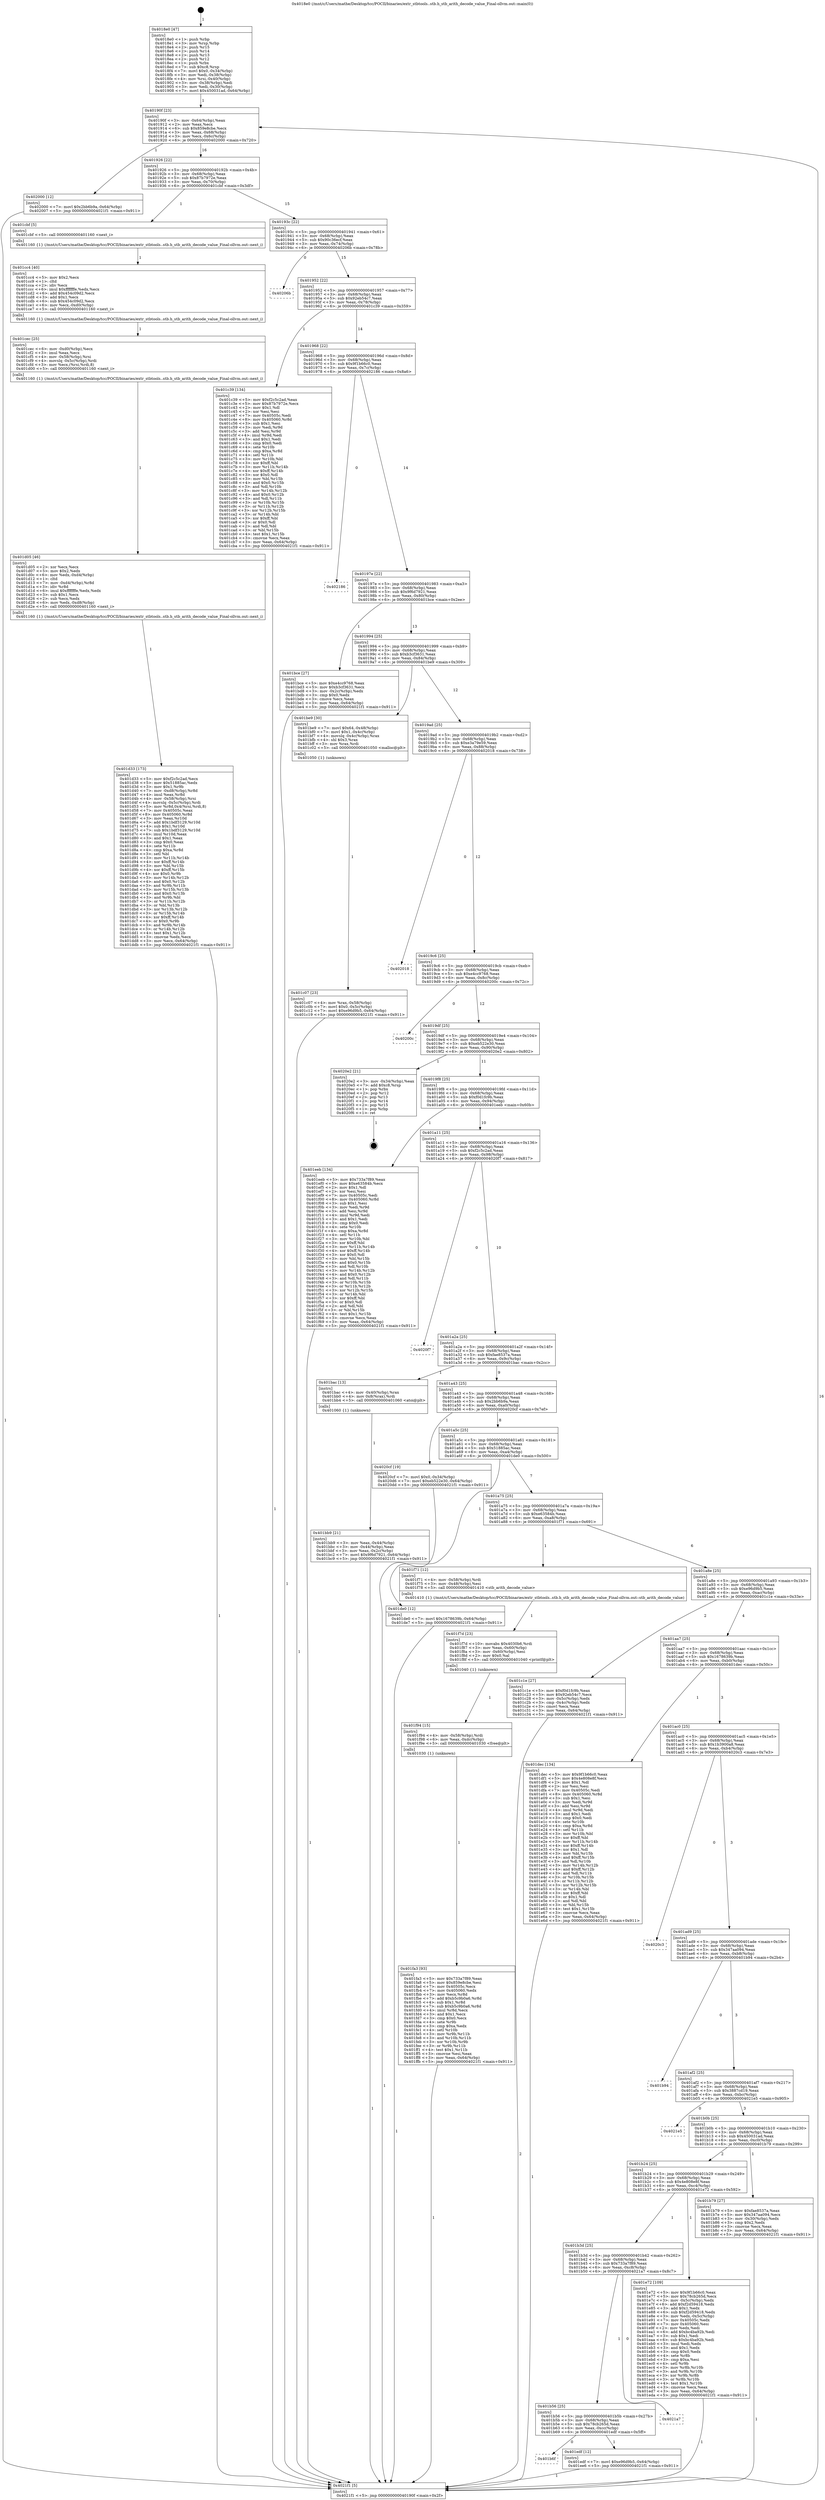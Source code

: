 digraph "0x4018e0" {
  label = "0x4018e0 (/mnt/c/Users/mathe/Desktop/tcc/POCII/binaries/extr_stbtools..stb.h_stb_arith_decode_value_Final-ollvm.out::main(0))"
  labelloc = "t"
  node[shape=record]

  Entry [label="",width=0.3,height=0.3,shape=circle,fillcolor=black,style=filled]
  "0x40190f" [label="{
     0x40190f [23]\l
     | [instrs]\l
     &nbsp;&nbsp;0x40190f \<+3\>: mov -0x64(%rbp),%eax\l
     &nbsp;&nbsp;0x401912 \<+2\>: mov %eax,%ecx\l
     &nbsp;&nbsp;0x401914 \<+6\>: sub $0x859e8cbe,%ecx\l
     &nbsp;&nbsp;0x40191a \<+3\>: mov %eax,-0x68(%rbp)\l
     &nbsp;&nbsp;0x40191d \<+3\>: mov %ecx,-0x6c(%rbp)\l
     &nbsp;&nbsp;0x401920 \<+6\>: je 0000000000402000 \<main+0x720\>\l
  }"]
  "0x402000" [label="{
     0x402000 [12]\l
     | [instrs]\l
     &nbsp;&nbsp;0x402000 \<+7\>: movl $0x2bb6b9a,-0x64(%rbp)\l
     &nbsp;&nbsp;0x402007 \<+5\>: jmp 00000000004021f1 \<main+0x911\>\l
  }"]
  "0x401926" [label="{
     0x401926 [22]\l
     | [instrs]\l
     &nbsp;&nbsp;0x401926 \<+5\>: jmp 000000000040192b \<main+0x4b\>\l
     &nbsp;&nbsp;0x40192b \<+3\>: mov -0x68(%rbp),%eax\l
     &nbsp;&nbsp;0x40192e \<+5\>: sub $0x87b7972e,%eax\l
     &nbsp;&nbsp;0x401933 \<+3\>: mov %eax,-0x70(%rbp)\l
     &nbsp;&nbsp;0x401936 \<+6\>: je 0000000000401cbf \<main+0x3df\>\l
  }"]
  Exit [label="",width=0.3,height=0.3,shape=circle,fillcolor=black,style=filled,peripheries=2]
  "0x401cbf" [label="{
     0x401cbf [5]\l
     | [instrs]\l
     &nbsp;&nbsp;0x401cbf \<+5\>: call 0000000000401160 \<next_i\>\l
     | [calls]\l
     &nbsp;&nbsp;0x401160 \{1\} (/mnt/c/Users/mathe/Desktop/tcc/POCII/binaries/extr_stbtools..stb.h_stb_arith_decode_value_Final-ollvm.out::next_i)\l
  }"]
  "0x40193c" [label="{
     0x40193c [22]\l
     | [instrs]\l
     &nbsp;&nbsp;0x40193c \<+5\>: jmp 0000000000401941 \<main+0x61\>\l
     &nbsp;&nbsp;0x401941 \<+3\>: mov -0x68(%rbp),%eax\l
     &nbsp;&nbsp;0x401944 \<+5\>: sub $0x90c36ecf,%eax\l
     &nbsp;&nbsp;0x401949 \<+3\>: mov %eax,-0x74(%rbp)\l
     &nbsp;&nbsp;0x40194c \<+6\>: je 000000000040206b \<main+0x78b\>\l
  }"]
  "0x401fa3" [label="{
     0x401fa3 [93]\l
     | [instrs]\l
     &nbsp;&nbsp;0x401fa3 \<+5\>: mov $0x733a7f89,%eax\l
     &nbsp;&nbsp;0x401fa8 \<+5\>: mov $0x859e8cbe,%esi\l
     &nbsp;&nbsp;0x401fad \<+7\>: mov 0x40505c,%ecx\l
     &nbsp;&nbsp;0x401fb4 \<+7\>: mov 0x405060,%edx\l
     &nbsp;&nbsp;0x401fbb \<+3\>: mov %ecx,%r8d\l
     &nbsp;&nbsp;0x401fbe \<+7\>: add $0xb5c9b0a6,%r8d\l
     &nbsp;&nbsp;0x401fc5 \<+4\>: sub $0x1,%r8d\l
     &nbsp;&nbsp;0x401fc9 \<+7\>: sub $0xb5c9b0a6,%r8d\l
     &nbsp;&nbsp;0x401fd0 \<+4\>: imul %r8d,%ecx\l
     &nbsp;&nbsp;0x401fd4 \<+3\>: and $0x1,%ecx\l
     &nbsp;&nbsp;0x401fd7 \<+3\>: cmp $0x0,%ecx\l
     &nbsp;&nbsp;0x401fda \<+4\>: sete %r9b\l
     &nbsp;&nbsp;0x401fde \<+3\>: cmp $0xa,%edx\l
     &nbsp;&nbsp;0x401fe1 \<+4\>: setl %r10b\l
     &nbsp;&nbsp;0x401fe5 \<+3\>: mov %r9b,%r11b\l
     &nbsp;&nbsp;0x401fe8 \<+3\>: and %r10b,%r11b\l
     &nbsp;&nbsp;0x401feb \<+3\>: xor %r10b,%r9b\l
     &nbsp;&nbsp;0x401fee \<+3\>: or %r9b,%r11b\l
     &nbsp;&nbsp;0x401ff1 \<+4\>: test $0x1,%r11b\l
     &nbsp;&nbsp;0x401ff5 \<+3\>: cmovne %esi,%eax\l
     &nbsp;&nbsp;0x401ff8 \<+3\>: mov %eax,-0x64(%rbp)\l
     &nbsp;&nbsp;0x401ffb \<+5\>: jmp 00000000004021f1 \<main+0x911\>\l
  }"]
  "0x40206b" [label="{
     0x40206b\l
  }", style=dashed]
  "0x401952" [label="{
     0x401952 [22]\l
     | [instrs]\l
     &nbsp;&nbsp;0x401952 \<+5\>: jmp 0000000000401957 \<main+0x77\>\l
     &nbsp;&nbsp;0x401957 \<+3\>: mov -0x68(%rbp),%eax\l
     &nbsp;&nbsp;0x40195a \<+5\>: sub $0x92eb54c7,%eax\l
     &nbsp;&nbsp;0x40195f \<+3\>: mov %eax,-0x78(%rbp)\l
     &nbsp;&nbsp;0x401962 \<+6\>: je 0000000000401c39 \<main+0x359\>\l
  }"]
  "0x401f94" [label="{
     0x401f94 [15]\l
     | [instrs]\l
     &nbsp;&nbsp;0x401f94 \<+4\>: mov -0x58(%rbp),%rdi\l
     &nbsp;&nbsp;0x401f98 \<+6\>: mov %eax,-0xdc(%rbp)\l
     &nbsp;&nbsp;0x401f9e \<+5\>: call 0000000000401030 \<free@plt\>\l
     | [calls]\l
     &nbsp;&nbsp;0x401030 \{1\} (unknown)\l
  }"]
  "0x401c39" [label="{
     0x401c39 [134]\l
     | [instrs]\l
     &nbsp;&nbsp;0x401c39 \<+5\>: mov $0xf2c5c2ad,%eax\l
     &nbsp;&nbsp;0x401c3e \<+5\>: mov $0x87b7972e,%ecx\l
     &nbsp;&nbsp;0x401c43 \<+2\>: mov $0x1,%dl\l
     &nbsp;&nbsp;0x401c45 \<+2\>: xor %esi,%esi\l
     &nbsp;&nbsp;0x401c47 \<+7\>: mov 0x40505c,%edi\l
     &nbsp;&nbsp;0x401c4e \<+8\>: mov 0x405060,%r8d\l
     &nbsp;&nbsp;0x401c56 \<+3\>: sub $0x1,%esi\l
     &nbsp;&nbsp;0x401c59 \<+3\>: mov %edi,%r9d\l
     &nbsp;&nbsp;0x401c5c \<+3\>: add %esi,%r9d\l
     &nbsp;&nbsp;0x401c5f \<+4\>: imul %r9d,%edi\l
     &nbsp;&nbsp;0x401c63 \<+3\>: and $0x1,%edi\l
     &nbsp;&nbsp;0x401c66 \<+3\>: cmp $0x0,%edi\l
     &nbsp;&nbsp;0x401c69 \<+4\>: sete %r10b\l
     &nbsp;&nbsp;0x401c6d \<+4\>: cmp $0xa,%r8d\l
     &nbsp;&nbsp;0x401c71 \<+4\>: setl %r11b\l
     &nbsp;&nbsp;0x401c75 \<+3\>: mov %r10b,%bl\l
     &nbsp;&nbsp;0x401c78 \<+3\>: xor $0xff,%bl\l
     &nbsp;&nbsp;0x401c7b \<+3\>: mov %r11b,%r14b\l
     &nbsp;&nbsp;0x401c7e \<+4\>: xor $0xff,%r14b\l
     &nbsp;&nbsp;0x401c82 \<+3\>: xor $0x0,%dl\l
     &nbsp;&nbsp;0x401c85 \<+3\>: mov %bl,%r15b\l
     &nbsp;&nbsp;0x401c88 \<+4\>: and $0x0,%r15b\l
     &nbsp;&nbsp;0x401c8c \<+3\>: and %dl,%r10b\l
     &nbsp;&nbsp;0x401c8f \<+3\>: mov %r14b,%r12b\l
     &nbsp;&nbsp;0x401c92 \<+4\>: and $0x0,%r12b\l
     &nbsp;&nbsp;0x401c96 \<+3\>: and %dl,%r11b\l
     &nbsp;&nbsp;0x401c99 \<+3\>: or %r10b,%r15b\l
     &nbsp;&nbsp;0x401c9c \<+3\>: or %r11b,%r12b\l
     &nbsp;&nbsp;0x401c9f \<+3\>: xor %r12b,%r15b\l
     &nbsp;&nbsp;0x401ca2 \<+3\>: or %r14b,%bl\l
     &nbsp;&nbsp;0x401ca5 \<+3\>: xor $0xff,%bl\l
     &nbsp;&nbsp;0x401ca8 \<+3\>: or $0x0,%dl\l
     &nbsp;&nbsp;0x401cab \<+2\>: and %dl,%bl\l
     &nbsp;&nbsp;0x401cad \<+3\>: or %bl,%r15b\l
     &nbsp;&nbsp;0x401cb0 \<+4\>: test $0x1,%r15b\l
     &nbsp;&nbsp;0x401cb4 \<+3\>: cmovne %ecx,%eax\l
     &nbsp;&nbsp;0x401cb7 \<+3\>: mov %eax,-0x64(%rbp)\l
     &nbsp;&nbsp;0x401cba \<+5\>: jmp 00000000004021f1 \<main+0x911\>\l
  }"]
  "0x401968" [label="{
     0x401968 [22]\l
     | [instrs]\l
     &nbsp;&nbsp;0x401968 \<+5\>: jmp 000000000040196d \<main+0x8d\>\l
     &nbsp;&nbsp;0x40196d \<+3\>: mov -0x68(%rbp),%eax\l
     &nbsp;&nbsp;0x401970 \<+5\>: sub $0x9f1b66c0,%eax\l
     &nbsp;&nbsp;0x401975 \<+3\>: mov %eax,-0x7c(%rbp)\l
     &nbsp;&nbsp;0x401978 \<+6\>: je 0000000000402186 \<main+0x8a6\>\l
  }"]
  "0x401f7d" [label="{
     0x401f7d [23]\l
     | [instrs]\l
     &nbsp;&nbsp;0x401f7d \<+10\>: movabs $0x4030b6,%rdi\l
     &nbsp;&nbsp;0x401f87 \<+3\>: mov %eax,-0x60(%rbp)\l
     &nbsp;&nbsp;0x401f8a \<+3\>: mov -0x60(%rbp),%esi\l
     &nbsp;&nbsp;0x401f8d \<+2\>: mov $0x0,%al\l
     &nbsp;&nbsp;0x401f8f \<+5\>: call 0000000000401040 \<printf@plt\>\l
     | [calls]\l
     &nbsp;&nbsp;0x401040 \{1\} (unknown)\l
  }"]
  "0x402186" [label="{
     0x402186\l
  }", style=dashed]
  "0x40197e" [label="{
     0x40197e [22]\l
     | [instrs]\l
     &nbsp;&nbsp;0x40197e \<+5\>: jmp 0000000000401983 \<main+0xa3\>\l
     &nbsp;&nbsp;0x401983 \<+3\>: mov -0x68(%rbp),%eax\l
     &nbsp;&nbsp;0x401986 \<+5\>: sub $0x9f6d7921,%eax\l
     &nbsp;&nbsp;0x40198b \<+3\>: mov %eax,-0x80(%rbp)\l
     &nbsp;&nbsp;0x40198e \<+6\>: je 0000000000401bce \<main+0x2ee\>\l
  }"]
  "0x401b6f" [label="{
     0x401b6f\l
  }", style=dashed]
  "0x401bce" [label="{
     0x401bce [27]\l
     | [instrs]\l
     &nbsp;&nbsp;0x401bce \<+5\>: mov $0xe4cc9768,%eax\l
     &nbsp;&nbsp;0x401bd3 \<+5\>: mov $0xb3cf3631,%ecx\l
     &nbsp;&nbsp;0x401bd8 \<+3\>: mov -0x2c(%rbp),%edx\l
     &nbsp;&nbsp;0x401bdb \<+3\>: cmp $0x0,%edx\l
     &nbsp;&nbsp;0x401bde \<+3\>: cmove %ecx,%eax\l
     &nbsp;&nbsp;0x401be1 \<+3\>: mov %eax,-0x64(%rbp)\l
     &nbsp;&nbsp;0x401be4 \<+5\>: jmp 00000000004021f1 \<main+0x911\>\l
  }"]
  "0x401994" [label="{
     0x401994 [25]\l
     | [instrs]\l
     &nbsp;&nbsp;0x401994 \<+5\>: jmp 0000000000401999 \<main+0xb9\>\l
     &nbsp;&nbsp;0x401999 \<+3\>: mov -0x68(%rbp),%eax\l
     &nbsp;&nbsp;0x40199c \<+5\>: sub $0xb3cf3631,%eax\l
     &nbsp;&nbsp;0x4019a1 \<+6\>: mov %eax,-0x84(%rbp)\l
     &nbsp;&nbsp;0x4019a7 \<+6\>: je 0000000000401be9 \<main+0x309\>\l
  }"]
  "0x401edf" [label="{
     0x401edf [12]\l
     | [instrs]\l
     &nbsp;&nbsp;0x401edf \<+7\>: movl $0xe96d9b5,-0x64(%rbp)\l
     &nbsp;&nbsp;0x401ee6 \<+5\>: jmp 00000000004021f1 \<main+0x911\>\l
  }"]
  "0x401be9" [label="{
     0x401be9 [30]\l
     | [instrs]\l
     &nbsp;&nbsp;0x401be9 \<+7\>: movl $0x64,-0x48(%rbp)\l
     &nbsp;&nbsp;0x401bf0 \<+7\>: movl $0x1,-0x4c(%rbp)\l
     &nbsp;&nbsp;0x401bf7 \<+4\>: movslq -0x4c(%rbp),%rax\l
     &nbsp;&nbsp;0x401bfb \<+4\>: shl $0x3,%rax\l
     &nbsp;&nbsp;0x401bff \<+3\>: mov %rax,%rdi\l
     &nbsp;&nbsp;0x401c02 \<+5\>: call 0000000000401050 \<malloc@plt\>\l
     | [calls]\l
     &nbsp;&nbsp;0x401050 \{1\} (unknown)\l
  }"]
  "0x4019ad" [label="{
     0x4019ad [25]\l
     | [instrs]\l
     &nbsp;&nbsp;0x4019ad \<+5\>: jmp 00000000004019b2 \<main+0xd2\>\l
     &nbsp;&nbsp;0x4019b2 \<+3\>: mov -0x68(%rbp),%eax\l
     &nbsp;&nbsp;0x4019b5 \<+5\>: sub $0xe3a79e59,%eax\l
     &nbsp;&nbsp;0x4019ba \<+6\>: mov %eax,-0x88(%rbp)\l
     &nbsp;&nbsp;0x4019c0 \<+6\>: je 0000000000402018 \<main+0x738\>\l
  }"]
  "0x401b56" [label="{
     0x401b56 [25]\l
     | [instrs]\l
     &nbsp;&nbsp;0x401b56 \<+5\>: jmp 0000000000401b5b \<main+0x27b\>\l
     &nbsp;&nbsp;0x401b5b \<+3\>: mov -0x68(%rbp),%eax\l
     &nbsp;&nbsp;0x401b5e \<+5\>: sub $0x78cb265d,%eax\l
     &nbsp;&nbsp;0x401b63 \<+6\>: mov %eax,-0xcc(%rbp)\l
     &nbsp;&nbsp;0x401b69 \<+6\>: je 0000000000401edf \<main+0x5ff\>\l
  }"]
  "0x402018" [label="{
     0x402018\l
  }", style=dashed]
  "0x4019c6" [label="{
     0x4019c6 [25]\l
     | [instrs]\l
     &nbsp;&nbsp;0x4019c6 \<+5\>: jmp 00000000004019cb \<main+0xeb\>\l
     &nbsp;&nbsp;0x4019cb \<+3\>: mov -0x68(%rbp),%eax\l
     &nbsp;&nbsp;0x4019ce \<+5\>: sub $0xe4cc9768,%eax\l
     &nbsp;&nbsp;0x4019d3 \<+6\>: mov %eax,-0x8c(%rbp)\l
     &nbsp;&nbsp;0x4019d9 \<+6\>: je 000000000040200c \<main+0x72c\>\l
  }"]
  "0x4021a7" [label="{
     0x4021a7\l
  }", style=dashed]
  "0x40200c" [label="{
     0x40200c\l
  }", style=dashed]
  "0x4019df" [label="{
     0x4019df [25]\l
     | [instrs]\l
     &nbsp;&nbsp;0x4019df \<+5\>: jmp 00000000004019e4 \<main+0x104\>\l
     &nbsp;&nbsp;0x4019e4 \<+3\>: mov -0x68(%rbp),%eax\l
     &nbsp;&nbsp;0x4019e7 \<+5\>: sub $0xeb522e30,%eax\l
     &nbsp;&nbsp;0x4019ec \<+6\>: mov %eax,-0x90(%rbp)\l
     &nbsp;&nbsp;0x4019f2 \<+6\>: je 00000000004020e2 \<main+0x802\>\l
  }"]
  "0x401b3d" [label="{
     0x401b3d [25]\l
     | [instrs]\l
     &nbsp;&nbsp;0x401b3d \<+5\>: jmp 0000000000401b42 \<main+0x262\>\l
     &nbsp;&nbsp;0x401b42 \<+3\>: mov -0x68(%rbp),%eax\l
     &nbsp;&nbsp;0x401b45 \<+5\>: sub $0x733a7f89,%eax\l
     &nbsp;&nbsp;0x401b4a \<+6\>: mov %eax,-0xc8(%rbp)\l
     &nbsp;&nbsp;0x401b50 \<+6\>: je 00000000004021a7 \<main+0x8c7\>\l
  }"]
  "0x4020e2" [label="{
     0x4020e2 [21]\l
     | [instrs]\l
     &nbsp;&nbsp;0x4020e2 \<+3\>: mov -0x34(%rbp),%eax\l
     &nbsp;&nbsp;0x4020e5 \<+7\>: add $0xc8,%rsp\l
     &nbsp;&nbsp;0x4020ec \<+1\>: pop %rbx\l
     &nbsp;&nbsp;0x4020ed \<+2\>: pop %r12\l
     &nbsp;&nbsp;0x4020ef \<+2\>: pop %r13\l
     &nbsp;&nbsp;0x4020f1 \<+2\>: pop %r14\l
     &nbsp;&nbsp;0x4020f3 \<+2\>: pop %r15\l
     &nbsp;&nbsp;0x4020f5 \<+1\>: pop %rbp\l
     &nbsp;&nbsp;0x4020f6 \<+1\>: ret\l
  }"]
  "0x4019f8" [label="{
     0x4019f8 [25]\l
     | [instrs]\l
     &nbsp;&nbsp;0x4019f8 \<+5\>: jmp 00000000004019fd \<main+0x11d\>\l
     &nbsp;&nbsp;0x4019fd \<+3\>: mov -0x68(%rbp),%eax\l
     &nbsp;&nbsp;0x401a00 \<+5\>: sub $0xf0d1fc9b,%eax\l
     &nbsp;&nbsp;0x401a05 \<+6\>: mov %eax,-0x94(%rbp)\l
     &nbsp;&nbsp;0x401a0b \<+6\>: je 0000000000401eeb \<main+0x60b\>\l
  }"]
  "0x401e72" [label="{
     0x401e72 [109]\l
     | [instrs]\l
     &nbsp;&nbsp;0x401e72 \<+5\>: mov $0x9f1b66c0,%eax\l
     &nbsp;&nbsp;0x401e77 \<+5\>: mov $0x78cb265d,%ecx\l
     &nbsp;&nbsp;0x401e7c \<+3\>: mov -0x5c(%rbp),%edx\l
     &nbsp;&nbsp;0x401e7f \<+6\>: add $0xf2d59418,%edx\l
     &nbsp;&nbsp;0x401e85 \<+3\>: add $0x1,%edx\l
     &nbsp;&nbsp;0x401e88 \<+6\>: sub $0xf2d59418,%edx\l
     &nbsp;&nbsp;0x401e8e \<+3\>: mov %edx,-0x5c(%rbp)\l
     &nbsp;&nbsp;0x401e91 \<+7\>: mov 0x40505c,%edx\l
     &nbsp;&nbsp;0x401e98 \<+7\>: mov 0x405060,%esi\l
     &nbsp;&nbsp;0x401e9f \<+2\>: mov %edx,%edi\l
     &nbsp;&nbsp;0x401ea1 \<+6\>: add $0xbc4ba92b,%edi\l
     &nbsp;&nbsp;0x401ea7 \<+3\>: sub $0x1,%edi\l
     &nbsp;&nbsp;0x401eaa \<+6\>: sub $0xbc4ba92b,%edi\l
     &nbsp;&nbsp;0x401eb0 \<+3\>: imul %edi,%edx\l
     &nbsp;&nbsp;0x401eb3 \<+3\>: and $0x1,%edx\l
     &nbsp;&nbsp;0x401eb6 \<+3\>: cmp $0x0,%edx\l
     &nbsp;&nbsp;0x401eb9 \<+4\>: sete %r8b\l
     &nbsp;&nbsp;0x401ebd \<+3\>: cmp $0xa,%esi\l
     &nbsp;&nbsp;0x401ec0 \<+4\>: setl %r9b\l
     &nbsp;&nbsp;0x401ec4 \<+3\>: mov %r8b,%r10b\l
     &nbsp;&nbsp;0x401ec7 \<+3\>: and %r9b,%r10b\l
     &nbsp;&nbsp;0x401eca \<+3\>: xor %r9b,%r8b\l
     &nbsp;&nbsp;0x401ecd \<+3\>: or %r8b,%r10b\l
     &nbsp;&nbsp;0x401ed0 \<+4\>: test $0x1,%r10b\l
     &nbsp;&nbsp;0x401ed4 \<+3\>: cmovne %ecx,%eax\l
     &nbsp;&nbsp;0x401ed7 \<+3\>: mov %eax,-0x64(%rbp)\l
     &nbsp;&nbsp;0x401eda \<+5\>: jmp 00000000004021f1 \<main+0x911\>\l
  }"]
  "0x401eeb" [label="{
     0x401eeb [134]\l
     | [instrs]\l
     &nbsp;&nbsp;0x401eeb \<+5\>: mov $0x733a7f89,%eax\l
     &nbsp;&nbsp;0x401ef0 \<+5\>: mov $0xe63584b,%ecx\l
     &nbsp;&nbsp;0x401ef5 \<+2\>: mov $0x1,%dl\l
     &nbsp;&nbsp;0x401ef7 \<+2\>: xor %esi,%esi\l
     &nbsp;&nbsp;0x401ef9 \<+7\>: mov 0x40505c,%edi\l
     &nbsp;&nbsp;0x401f00 \<+8\>: mov 0x405060,%r8d\l
     &nbsp;&nbsp;0x401f08 \<+3\>: sub $0x1,%esi\l
     &nbsp;&nbsp;0x401f0b \<+3\>: mov %edi,%r9d\l
     &nbsp;&nbsp;0x401f0e \<+3\>: add %esi,%r9d\l
     &nbsp;&nbsp;0x401f11 \<+4\>: imul %r9d,%edi\l
     &nbsp;&nbsp;0x401f15 \<+3\>: and $0x1,%edi\l
     &nbsp;&nbsp;0x401f18 \<+3\>: cmp $0x0,%edi\l
     &nbsp;&nbsp;0x401f1b \<+4\>: sete %r10b\l
     &nbsp;&nbsp;0x401f1f \<+4\>: cmp $0xa,%r8d\l
     &nbsp;&nbsp;0x401f23 \<+4\>: setl %r11b\l
     &nbsp;&nbsp;0x401f27 \<+3\>: mov %r10b,%bl\l
     &nbsp;&nbsp;0x401f2a \<+3\>: xor $0xff,%bl\l
     &nbsp;&nbsp;0x401f2d \<+3\>: mov %r11b,%r14b\l
     &nbsp;&nbsp;0x401f30 \<+4\>: xor $0xff,%r14b\l
     &nbsp;&nbsp;0x401f34 \<+3\>: xor $0x0,%dl\l
     &nbsp;&nbsp;0x401f37 \<+3\>: mov %bl,%r15b\l
     &nbsp;&nbsp;0x401f3a \<+4\>: and $0x0,%r15b\l
     &nbsp;&nbsp;0x401f3e \<+3\>: and %dl,%r10b\l
     &nbsp;&nbsp;0x401f41 \<+3\>: mov %r14b,%r12b\l
     &nbsp;&nbsp;0x401f44 \<+4\>: and $0x0,%r12b\l
     &nbsp;&nbsp;0x401f48 \<+3\>: and %dl,%r11b\l
     &nbsp;&nbsp;0x401f4b \<+3\>: or %r10b,%r15b\l
     &nbsp;&nbsp;0x401f4e \<+3\>: or %r11b,%r12b\l
     &nbsp;&nbsp;0x401f51 \<+3\>: xor %r12b,%r15b\l
     &nbsp;&nbsp;0x401f54 \<+3\>: or %r14b,%bl\l
     &nbsp;&nbsp;0x401f57 \<+3\>: xor $0xff,%bl\l
     &nbsp;&nbsp;0x401f5a \<+3\>: or $0x0,%dl\l
     &nbsp;&nbsp;0x401f5d \<+2\>: and %dl,%bl\l
     &nbsp;&nbsp;0x401f5f \<+3\>: or %bl,%r15b\l
     &nbsp;&nbsp;0x401f62 \<+4\>: test $0x1,%r15b\l
     &nbsp;&nbsp;0x401f66 \<+3\>: cmovne %ecx,%eax\l
     &nbsp;&nbsp;0x401f69 \<+3\>: mov %eax,-0x64(%rbp)\l
     &nbsp;&nbsp;0x401f6c \<+5\>: jmp 00000000004021f1 \<main+0x911\>\l
  }"]
  "0x401a11" [label="{
     0x401a11 [25]\l
     | [instrs]\l
     &nbsp;&nbsp;0x401a11 \<+5\>: jmp 0000000000401a16 \<main+0x136\>\l
     &nbsp;&nbsp;0x401a16 \<+3\>: mov -0x68(%rbp),%eax\l
     &nbsp;&nbsp;0x401a19 \<+5\>: sub $0xf2c5c2ad,%eax\l
     &nbsp;&nbsp;0x401a1e \<+6\>: mov %eax,-0x98(%rbp)\l
     &nbsp;&nbsp;0x401a24 \<+6\>: je 00000000004020f7 \<main+0x817\>\l
  }"]
  "0x401d33" [label="{
     0x401d33 [173]\l
     | [instrs]\l
     &nbsp;&nbsp;0x401d33 \<+5\>: mov $0xf2c5c2ad,%ecx\l
     &nbsp;&nbsp;0x401d38 \<+5\>: mov $0x51885ac,%edx\l
     &nbsp;&nbsp;0x401d3d \<+3\>: mov $0x1,%r9b\l
     &nbsp;&nbsp;0x401d40 \<+7\>: mov -0xd8(%rbp),%r8d\l
     &nbsp;&nbsp;0x401d47 \<+4\>: imul %eax,%r8d\l
     &nbsp;&nbsp;0x401d4b \<+4\>: mov -0x58(%rbp),%rsi\l
     &nbsp;&nbsp;0x401d4f \<+4\>: movslq -0x5c(%rbp),%rdi\l
     &nbsp;&nbsp;0x401d53 \<+5\>: mov %r8d,0x4(%rsi,%rdi,8)\l
     &nbsp;&nbsp;0x401d58 \<+7\>: mov 0x40505c,%eax\l
     &nbsp;&nbsp;0x401d5f \<+8\>: mov 0x405060,%r8d\l
     &nbsp;&nbsp;0x401d67 \<+3\>: mov %eax,%r10d\l
     &nbsp;&nbsp;0x401d6a \<+7\>: add $0x1bdf3129,%r10d\l
     &nbsp;&nbsp;0x401d71 \<+4\>: sub $0x1,%r10d\l
     &nbsp;&nbsp;0x401d75 \<+7\>: sub $0x1bdf3129,%r10d\l
     &nbsp;&nbsp;0x401d7c \<+4\>: imul %r10d,%eax\l
     &nbsp;&nbsp;0x401d80 \<+3\>: and $0x1,%eax\l
     &nbsp;&nbsp;0x401d83 \<+3\>: cmp $0x0,%eax\l
     &nbsp;&nbsp;0x401d86 \<+4\>: sete %r11b\l
     &nbsp;&nbsp;0x401d8a \<+4\>: cmp $0xa,%r8d\l
     &nbsp;&nbsp;0x401d8e \<+3\>: setl %bl\l
     &nbsp;&nbsp;0x401d91 \<+3\>: mov %r11b,%r14b\l
     &nbsp;&nbsp;0x401d94 \<+4\>: xor $0xff,%r14b\l
     &nbsp;&nbsp;0x401d98 \<+3\>: mov %bl,%r15b\l
     &nbsp;&nbsp;0x401d9b \<+4\>: xor $0xff,%r15b\l
     &nbsp;&nbsp;0x401d9f \<+4\>: xor $0x0,%r9b\l
     &nbsp;&nbsp;0x401da3 \<+3\>: mov %r14b,%r12b\l
     &nbsp;&nbsp;0x401da6 \<+4\>: and $0x0,%r12b\l
     &nbsp;&nbsp;0x401daa \<+3\>: and %r9b,%r11b\l
     &nbsp;&nbsp;0x401dad \<+3\>: mov %r15b,%r13b\l
     &nbsp;&nbsp;0x401db0 \<+4\>: and $0x0,%r13b\l
     &nbsp;&nbsp;0x401db4 \<+3\>: and %r9b,%bl\l
     &nbsp;&nbsp;0x401db7 \<+3\>: or %r11b,%r12b\l
     &nbsp;&nbsp;0x401dba \<+3\>: or %bl,%r13b\l
     &nbsp;&nbsp;0x401dbd \<+3\>: xor %r13b,%r12b\l
     &nbsp;&nbsp;0x401dc0 \<+3\>: or %r15b,%r14b\l
     &nbsp;&nbsp;0x401dc3 \<+4\>: xor $0xff,%r14b\l
     &nbsp;&nbsp;0x401dc7 \<+4\>: or $0x0,%r9b\l
     &nbsp;&nbsp;0x401dcb \<+3\>: and %r9b,%r14b\l
     &nbsp;&nbsp;0x401dce \<+3\>: or %r14b,%r12b\l
     &nbsp;&nbsp;0x401dd1 \<+4\>: test $0x1,%r12b\l
     &nbsp;&nbsp;0x401dd5 \<+3\>: cmovne %edx,%ecx\l
     &nbsp;&nbsp;0x401dd8 \<+3\>: mov %ecx,-0x64(%rbp)\l
     &nbsp;&nbsp;0x401ddb \<+5\>: jmp 00000000004021f1 \<main+0x911\>\l
  }"]
  "0x4020f7" [label="{
     0x4020f7\l
  }", style=dashed]
  "0x401a2a" [label="{
     0x401a2a [25]\l
     | [instrs]\l
     &nbsp;&nbsp;0x401a2a \<+5\>: jmp 0000000000401a2f \<main+0x14f\>\l
     &nbsp;&nbsp;0x401a2f \<+3\>: mov -0x68(%rbp),%eax\l
     &nbsp;&nbsp;0x401a32 \<+5\>: sub $0xfae8537a,%eax\l
     &nbsp;&nbsp;0x401a37 \<+6\>: mov %eax,-0x9c(%rbp)\l
     &nbsp;&nbsp;0x401a3d \<+6\>: je 0000000000401bac \<main+0x2cc\>\l
  }"]
  "0x401d05" [label="{
     0x401d05 [46]\l
     | [instrs]\l
     &nbsp;&nbsp;0x401d05 \<+2\>: xor %ecx,%ecx\l
     &nbsp;&nbsp;0x401d07 \<+5\>: mov $0x2,%edx\l
     &nbsp;&nbsp;0x401d0c \<+6\>: mov %edx,-0xd4(%rbp)\l
     &nbsp;&nbsp;0x401d12 \<+1\>: cltd\l
     &nbsp;&nbsp;0x401d13 \<+7\>: mov -0xd4(%rbp),%r8d\l
     &nbsp;&nbsp;0x401d1a \<+3\>: idiv %r8d\l
     &nbsp;&nbsp;0x401d1d \<+6\>: imul $0xfffffffe,%edx,%edx\l
     &nbsp;&nbsp;0x401d23 \<+3\>: sub $0x1,%ecx\l
     &nbsp;&nbsp;0x401d26 \<+2\>: sub %ecx,%edx\l
     &nbsp;&nbsp;0x401d28 \<+6\>: mov %edx,-0xd8(%rbp)\l
     &nbsp;&nbsp;0x401d2e \<+5\>: call 0000000000401160 \<next_i\>\l
     | [calls]\l
     &nbsp;&nbsp;0x401160 \{1\} (/mnt/c/Users/mathe/Desktop/tcc/POCII/binaries/extr_stbtools..stb.h_stb_arith_decode_value_Final-ollvm.out::next_i)\l
  }"]
  "0x401bac" [label="{
     0x401bac [13]\l
     | [instrs]\l
     &nbsp;&nbsp;0x401bac \<+4\>: mov -0x40(%rbp),%rax\l
     &nbsp;&nbsp;0x401bb0 \<+4\>: mov 0x8(%rax),%rdi\l
     &nbsp;&nbsp;0x401bb4 \<+5\>: call 0000000000401060 \<atoi@plt\>\l
     | [calls]\l
     &nbsp;&nbsp;0x401060 \{1\} (unknown)\l
  }"]
  "0x401a43" [label="{
     0x401a43 [25]\l
     | [instrs]\l
     &nbsp;&nbsp;0x401a43 \<+5\>: jmp 0000000000401a48 \<main+0x168\>\l
     &nbsp;&nbsp;0x401a48 \<+3\>: mov -0x68(%rbp),%eax\l
     &nbsp;&nbsp;0x401a4b \<+5\>: sub $0x2bb6b9a,%eax\l
     &nbsp;&nbsp;0x401a50 \<+6\>: mov %eax,-0xa0(%rbp)\l
     &nbsp;&nbsp;0x401a56 \<+6\>: je 00000000004020cf \<main+0x7ef\>\l
  }"]
  "0x401cec" [label="{
     0x401cec [25]\l
     | [instrs]\l
     &nbsp;&nbsp;0x401cec \<+6\>: mov -0xd0(%rbp),%ecx\l
     &nbsp;&nbsp;0x401cf2 \<+3\>: imul %eax,%ecx\l
     &nbsp;&nbsp;0x401cf5 \<+4\>: mov -0x58(%rbp),%rsi\l
     &nbsp;&nbsp;0x401cf9 \<+4\>: movslq -0x5c(%rbp),%rdi\l
     &nbsp;&nbsp;0x401cfd \<+3\>: mov %ecx,(%rsi,%rdi,8)\l
     &nbsp;&nbsp;0x401d00 \<+5\>: call 0000000000401160 \<next_i\>\l
     | [calls]\l
     &nbsp;&nbsp;0x401160 \{1\} (/mnt/c/Users/mathe/Desktop/tcc/POCII/binaries/extr_stbtools..stb.h_stb_arith_decode_value_Final-ollvm.out::next_i)\l
  }"]
  "0x4020cf" [label="{
     0x4020cf [19]\l
     | [instrs]\l
     &nbsp;&nbsp;0x4020cf \<+7\>: movl $0x0,-0x34(%rbp)\l
     &nbsp;&nbsp;0x4020d6 \<+7\>: movl $0xeb522e30,-0x64(%rbp)\l
     &nbsp;&nbsp;0x4020dd \<+5\>: jmp 00000000004021f1 \<main+0x911\>\l
  }"]
  "0x401a5c" [label="{
     0x401a5c [25]\l
     | [instrs]\l
     &nbsp;&nbsp;0x401a5c \<+5\>: jmp 0000000000401a61 \<main+0x181\>\l
     &nbsp;&nbsp;0x401a61 \<+3\>: mov -0x68(%rbp),%eax\l
     &nbsp;&nbsp;0x401a64 \<+5\>: sub $0x51885ac,%eax\l
     &nbsp;&nbsp;0x401a69 \<+6\>: mov %eax,-0xa4(%rbp)\l
     &nbsp;&nbsp;0x401a6f \<+6\>: je 0000000000401de0 \<main+0x500\>\l
  }"]
  "0x401cc4" [label="{
     0x401cc4 [40]\l
     | [instrs]\l
     &nbsp;&nbsp;0x401cc4 \<+5\>: mov $0x2,%ecx\l
     &nbsp;&nbsp;0x401cc9 \<+1\>: cltd\l
     &nbsp;&nbsp;0x401cca \<+2\>: idiv %ecx\l
     &nbsp;&nbsp;0x401ccc \<+6\>: imul $0xfffffffe,%edx,%ecx\l
     &nbsp;&nbsp;0x401cd2 \<+6\>: add $0x454c09d2,%ecx\l
     &nbsp;&nbsp;0x401cd8 \<+3\>: add $0x1,%ecx\l
     &nbsp;&nbsp;0x401cdb \<+6\>: sub $0x454c09d2,%ecx\l
     &nbsp;&nbsp;0x401ce1 \<+6\>: mov %ecx,-0xd0(%rbp)\l
     &nbsp;&nbsp;0x401ce7 \<+5\>: call 0000000000401160 \<next_i\>\l
     | [calls]\l
     &nbsp;&nbsp;0x401160 \{1\} (/mnt/c/Users/mathe/Desktop/tcc/POCII/binaries/extr_stbtools..stb.h_stb_arith_decode_value_Final-ollvm.out::next_i)\l
  }"]
  "0x401de0" [label="{
     0x401de0 [12]\l
     | [instrs]\l
     &nbsp;&nbsp;0x401de0 \<+7\>: movl $0x1678639b,-0x64(%rbp)\l
     &nbsp;&nbsp;0x401de7 \<+5\>: jmp 00000000004021f1 \<main+0x911\>\l
  }"]
  "0x401a75" [label="{
     0x401a75 [25]\l
     | [instrs]\l
     &nbsp;&nbsp;0x401a75 \<+5\>: jmp 0000000000401a7a \<main+0x19a\>\l
     &nbsp;&nbsp;0x401a7a \<+3\>: mov -0x68(%rbp),%eax\l
     &nbsp;&nbsp;0x401a7d \<+5\>: sub $0xe63584b,%eax\l
     &nbsp;&nbsp;0x401a82 \<+6\>: mov %eax,-0xa8(%rbp)\l
     &nbsp;&nbsp;0x401a88 \<+6\>: je 0000000000401f71 \<main+0x691\>\l
  }"]
  "0x401c07" [label="{
     0x401c07 [23]\l
     | [instrs]\l
     &nbsp;&nbsp;0x401c07 \<+4\>: mov %rax,-0x58(%rbp)\l
     &nbsp;&nbsp;0x401c0b \<+7\>: movl $0x0,-0x5c(%rbp)\l
     &nbsp;&nbsp;0x401c12 \<+7\>: movl $0xe96d9b5,-0x64(%rbp)\l
     &nbsp;&nbsp;0x401c19 \<+5\>: jmp 00000000004021f1 \<main+0x911\>\l
  }"]
  "0x401f71" [label="{
     0x401f71 [12]\l
     | [instrs]\l
     &nbsp;&nbsp;0x401f71 \<+4\>: mov -0x58(%rbp),%rdi\l
     &nbsp;&nbsp;0x401f75 \<+3\>: mov -0x48(%rbp),%esi\l
     &nbsp;&nbsp;0x401f78 \<+5\>: call 0000000000401410 \<stb_arith_decode_value\>\l
     | [calls]\l
     &nbsp;&nbsp;0x401410 \{1\} (/mnt/c/Users/mathe/Desktop/tcc/POCII/binaries/extr_stbtools..stb.h_stb_arith_decode_value_Final-ollvm.out::stb_arith_decode_value)\l
  }"]
  "0x401a8e" [label="{
     0x401a8e [25]\l
     | [instrs]\l
     &nbsp;&nbsp;0x401a8e \<+5\>: jmp 0000000000401a93 \<main+0x1b3\>\l
     &nbsp;&nbsp;0x401a93 \<+3\>: mov -0x68(%rbp),%eax\l
     &nbsp;&nbsp;0x401a96 \<+5\>: sub $0xe96d9b5,%eax\l
     &nbsp;&nbsp;0x401a9b \<+6\>: mov %eax,-0xac(%rbp)\l
     &nbsp;&nbsp;0x401aa1 \<+6\>: je 0000000000401c1e \<main+0x33e\>\l
  }"]
  "0x401bb9" [label="{
     0x401bb9 [21]\l
     | [instrs]\l
     &nbsp;&nbsp;0x401bb9 \<+3\>: mov %eax,-0x44(%rbp)\l
     &nbsp;&nbsp;0x401bbc \<+3\>: mov -0x44(%rbp),%eax\l
     &nbsp;&nbsp;0x401bbf \<+3\>: mov %eax,-0x2c(%rbp)\l
     &nbsp;&nbsp;0x401bc2 \<+7\>: movl $0x9f6d7921,-0x64(%rbp)\l
     &nbsp;&nbsp;0x401bc9 \<+5\>: jmp 00000000004021f1 \<main+0x911\>\l
  }"]
  "0x401c1e" [label="{
     0x401c1e [27]\l
     | [instrs]\l
     &nbsp;&nbsp;0x401c1e \<+5\>: mov $0xf0d1fc9b,%eax\l
     &nbsp;&nbsp;0x401c23 \<+5\>: mov $0x92eb54c7,%ecx\l
     &nbsp;&nbsp;0x401c28 \<+3\>: mov -0x5c(%rbp),%edx\l
     &nbsp;&nbsp;0x401c2b \<+3\>: cmp -0x4c(%rbp),%edx\l
     &nbsp;&nbsp;0x401c2e \<+3\>: cmovl %ecx,%eax\l
     &nbsp;&nbsp;0x401c31 \<+3\>: mov %eax,-0x64(%rbp)\l
     &nbsp;&nbsp;0x401c34 \<+5\>: jmp 00000000004021f1 \<main+0x911\>\l
  }"]
  "0x401aa7" [label="{
     0x401aa7 [25]\l
     | [instrs]\l
     &nbsp;&nbsp;0x401aa7 \<+5\>: jmp 0000000000401aac \<main+0x1cc\>\l
     &nbsp;&nbsp;0x401aac \<+3\>: mov -0x68(%rbp),%eax\l
     &nbsp;&nbsp;0x401aaf \<+5\>: sub $0x1678639b,%eax\l
     &nbsp;&nbsp;0x401ab4 \<+6\>: mov %eax,-0xb0(%rbp)\l
     &nbsp;&nbsp;0x401aba \<+6\>: je 0000000000401dec \<main+0x50c\>\l
  }"]
  "0x4018e0" [label="{
     0x4018e0 [47]\l
     | [instrs]\l
     &nbsp;&nbsp;0x4018e0 \<+1\>: push %rbp\l
     &nbsp;&nbsp;0x4018e1 \<+3\>: mov %rsp,%rbp\l
     &nbsp;&nbsp;0x4018e4 \<+2\>: push %r15\l
     &nbsp;&nbsp;0x4018e6 \<+2\>: push %r14\l
     &nbsp;&nbsp;0x4018e8 \<+2\>: push %r13\l
     &nbsp;&nbsp;0x4018ea \<+2\>: push %r12\l
     &nbsp;&nbsp;0x4018ec \<+1\>: push %rbx\l
     &nbsp;&nbsp;0x4018ed \<+7\>: sub $0xc8,%rsp\l
     &nbsp;&nbsp;0x4018f4 \<+7\>: movl $0x0,-0x34(%rbp)\l
     &nbsp;&nbsp;0x4018fb \<+3\>: mov %edi,-0x38(%rbp)\l
     &nbsp;&nbsp;0x4018fe \<+4\>: mov %rsi,-0x40(%rbp)\l
     &nbsp;&nbsp;0x401902 \<+3\>: mov -0x38(%rbp),%edi\l
     &nbsp;&nbsp;0x401905 \<+3\>: mov %edi,-0x30(%rbp)\l
     &nbsp;&nbsp;0x401908 \<+7\>: movl $0x450031ad,-0x64(%rbp)\l
  }"]
  "0x401dec" [label="{
     0x401dec [134]\l
     | [instrs]\l
     &nbsp;&nbsp;0x401dec \<+5\>: mov $0x9f1b66c0,%eax\l
     &nbsp;&nbsp;0x401df1 \<+5\>: mov $0x4e808e8f,%ecx\l
     &nbsp;&nbsp;0x401df6 \<+2\>: mov $0x1,%dl\l
     &nbsp;&nbsp;0x401df8 \<+2\>: xor %esi,%esi\l
     &nbsp;&nbsp;0x401dfa \<+7\>: mov 0x40505c,%edi\l
     &nbsp;&nbsp;0x401e01 \<+8\>: mov 0x405060,%r8d\l
     &nbsp;&nbsp;0x401e09 \<+3\>: sub $0x1,%esi\l
     &nbsp;&nbsp;0x401e0c \<+3\>: mov %edi,%r9d\l
     &nbsp;&nbsp;0x401e0f \<+3\>: add %esi,%r9d\l
     &nbsp;&nbsp;0x401e12 \<+4\>: imul %r9d,%edi\l
     &nbsp;&nbsp;0x401e16 \<+3\>: and $0x1,%edi\l
     &nbsp;&nbsp;0x401e19 \<+3\>: cmp $0x0,%edi\l
     &nbsp;&nbsp;0x401e1c \<+4\>: sete %r10b\l
     &nbsp;&nbsp;0x401e20 \<+4\>: cmp $0xa,%r8d\l
     &nbsp;&nbsp;0x401e24 \<+4\>: setl %r11b\l
     &nbsp;&nbsp;0x401e28 \<+3\>: mov %r10b,%bl\l
     &nbsp;&nbsp;0x401e2b \<+3\>: xor $0xff,%bl\l
     &nbsp;&nbsp;0x401e2e \<+3\>: mov %r11b,%r14b\l
     &nbsp;&nbsp;0x401e31 \<+4\>: xor $0xff,%r14b\l
     &nbsp;&nbsp;0x401e35 \<+3\>: xor $0x1,%dl\l
     &nbsp;&nbsp;0x401e38 \<+3\>: mov %bl,%r15b\l
     &nbsp;&nbsp;0x401e3b \<+4\>: and $0xff,%r15b\l
     &nbsp;&nbsp;0x401e3f \<+3\>: and %dl,%r10b\l
     &nbsp;&nbsp;0x401e42 \<+3\>: mov %r14b,%r12b\l
     &nbsp;&nbsp;0x401e45 \<+4\>: and $0xff,%r12b\l
     &nbsp;&nbsp;0x401e49 \<+3\>: and %dl,%r11b\l
     &nbsp;&nbsp;0x401e4c \<+3\>: or %r10b,%r15b\l
     &nbsp;&nbsp;0x401e4f \<+3\>: or %r11b,%r12b\l
     &nbsp;&nbsp;0x401e52 \<+3\>: xor %r12b,%r15b\l
     &nbsp;&nbsp;0x401e55 \<+3\>: or %r14b,%bl\l
     &nbsp;&nbsp;0x401e58 \<+3\>: xor $0xff,%bl\l
     &nbsp;&nbsp;0x401e5b \<+3\>: or $0x1,%dl\l
     &nbsp;&nbsp;0x401e5e \<+2\>: and %dl,%bl\l
     &nbsp;&nbsp;0x401e60 \<+3\>: or %bl,%r15b\l
     &nbsp;&nbsp;0x401e63 \<+4\>: test $0x1,%r15b\l
     &nbsp;&nbsp;0x401e67 \<+3\>: cmovne %ecx,%eax\l
     &nbsp;&nbsp;0x401e6a \<+3\>: mov %eax,-0x64(%rbp)\l
     &nbsp;&nbsp;0x401e6d \<+5\>: jmp 00000000004021f1 \<main+0x911\>\l
  }"]
  "0x401ac0" [label="{
     0x401ac0 [25]\l
     | [instrs]\l
     &nbsp;&nbsp;0x401ac0 \<+5\>: jmp 0000000000401ac5 \<main+0x1e5\>\l
     &nbsp;&nbsp;0x401ac5 \<+3\>: mov -0x68(%rbp),%eax\l
     &nbsp;&nbsp;0x401ac8 \<+5\>: sub $0x1b3900a8,%eax\l
     &nbsp;&nbsp;0x401acd \<+6\>: mov %eax,-0xb4(%rbp)\l
     &nbsp;&nbsp;0x401ad3 \<+6\>: je 00000000004020c3 \<main+0x7e3\>\l
  }"]
  "0x4021f1" [label="{
     0x4021f1 [5]\l
     | [instrs]\l
     &nbsp;&nbsp;0x4021f1 \<+5\>: jmp 000000000040190f \<main+0x2f\>\l
  }"]
  "0x4020c3" [label="{
     0x4020c3\l
  }", style=dashed]
  "0x401ad9" [label="{
     0x401ad9 [25]\l
     | [instrs]\l
     &nbsp;&nbsp;0x401ad9 \<+5\>: jmp 0000000000401ade \<main+0x1fe\>\l
     &nbsp;&nbsp;0x401ade \<+3\>: mov -0x68(%rbp),%eax\l
     &nbsp;&nbsp;0x401ae1 \<+5\>: sub $0x347aa094,%eax\l
     &nbsp;&nbsp;0x401ae6 \<+6\>: mov %eax,-0xb8(%rbp)\l
     &nbsp;&nbsp;0x401aec \<+6\>: je 0000000000401b94 \<main+0x2b4\>\l
  }"]
  "0x401b24" [label="{
     0x401b24 [25]\l
     | [instrs]\l
     &nbsp;&nbsp;0x401b24 \<+5\>: jmp 0000000000401b29 \<main+0x249\>\l
     &nbsp;&nbsp;0x401b29 \<+3\>: mov -0x68(%rbp),%eax\l
     &nbsp;&nbsp;0x401b2c \<+5\>: sub $0x4e808e8f,%eax\l
     &nbsp;&nbsp;0x401b31 \<+6\>: mov %eax,-0xc4(%rbp)\l
     &nbsp;&nbsp;0x401b37 \<+6\>: je 0000000000401e72 \<main+0x592\>\l
  }"]
  "0x401b94" [label="{
     0x401b94\l
  }", style=dashed]
  "0x401af2" [label="{
     0x401af2 [25]\l
     | [instrs]\l
     &nbsp;&nbsp;0x401af2 \<+5\>: jmp 0000000000401af7 \<main+0x217\>\l
     &nbsp;&nbsp;0x401af7 \<+3\>: mov -0x68(%rbp),%eax\l
     &nbsp;&nbsp;0x401afa \<+5\>: sub $0x3887cd19,%eax\l
     &nbsp;&nbsp;0x401aff \<+6\>: mov %eax,-0xbc(%rbp)\l
     &nbsp;&nbsp;0x401b05 \<+6\>: je 00000000004021e5 \<main+0x905\>\l
  }"]
  "0x401b79" [label="{
     0x401b79 [27]\l
     | [instrs]\l
     &nbsp;&nbsp;0x401b79 \<+5\>: mov $0xfae8537a,%eax\l
     &nbsp;&nbsp;0x401b7e \<+5\>: mov $0x347aa094,%ecx\l
     &nbsp;&nbsp;0x401b83 \<+3\>: mov -0x30(%rbp),%edx\l
     &nbsp;&nbsp;0x401b86 \<+3\>: cmp $0x2,%edx\l
     &nbsp;&nbsp;0x401b89 \<+3\>: cmovne %ecx,%eax\l
     &nbsp;&nbsp;0x401b8c \<+3\>: mov %eax,-0x64(%rbp)\l
     &nbsp;&nbsp;0x401b8f \<+5\>: jmp 00000000004021f1 \<main+0x911\>\l
  }"]
  "0x4021e5" [label="{
     0x4021e5\l
  }", style=dashed]
  "0x401b0b" [label="{
     0x401b0b [25]\l
     | [instrs]\l
     &nbsp;&nbsp;0x401b0b \<+5\>: jmp 0000000000401b10 \<main+0x230\>\l
     &nbsp;&nbsp;0x401b10 \<+3\>: mov -0x68(%rbp),%eax\l
     &nbsp;&nbsp;0x401b13 \<+5\>: sub $0x450031ad,%eax\l
     &nbsp;&nbsp;0x401b18 \<+6\>: mov %eax,-0xc0(%rbp)\l
     &nbsp;&nbsp;0x401b1e \<+6\>: je 0000000000401b79 \<main+0x299\>\l
  }"]
  Entry -> "0x4018e0" [label=" 1"]
  "0x40190f" -> "0x402000" [label=" 1"]
  "0x40190f" -> "0x401926" [label=" 16"]
  "0x4020e2" -> Exit [label=" 1"]
  "0x401926" -> "0x401cbf" [label=" 1"]
  "0x401926" -> "0x40193c" [label=" 15"]
  "0x4020cf" -> "0x4021f1" [label=" 1"]
  "0x40193c" -> "0x40206b" [label=" 0"]
  "0x40193c" -> "0x401952" [label=" 15"]
  "0x402000" -> "0x4021f1" [label=" 1"]
  "0x401952" -> "0x401c39" [label=" 1"]
  "0x401952" -> "0x401968" [label=" 14"]
  "0x401fa3" -> "0x4021f1" [label=" 1"]
  "0x401968" -> "0x402186" [label=" 0"]
  "0x401968" -> "0x40197e" [label=" 14"]
  "0x401f94" -> "0x401fa3" [label=" 1"]
  "0x40197e" -> "0x401bce" [label=" 1"]
  "0x40197e" -> "0x401994" [label=" 13"]
  "0x401f7d" -> "0x401f94" [label=" 1"]
  "0x401994" -> "0x401be9" [label=" 1"]
  "0x401994" -> "0x4019ad" [label=" 12"]
  "0x401f71" -> "0x401f7d" [label=" 1"]
  "0x4019ad" -> "0x402018" [label=" 0"]
  "0x4019ad" -> "0x4019c6" [label=" 12"]
  "0x401edf" -> "0x4021f1" [label=" 1"]
  "0x4019c6" -> "0x40200c" [label=" 0"]
  "0x4019c6" -> "0x4019df" [label=" 12"]
  "0x401b56" -> "0x401b6f" [label=" 0"]
  "0x4019df" -> "0x4020e2" [label=" 1"]
  "0x4019df" -> "0x4019f8" [label=" 11"]
  "0x401eeb" -> "0x4021f1" [label=" 1"]
  "0x4019f8" -> "0x401eeb" [label=" 1"]
  "0x4019f8" -> "0x401a11" [label=" 10"]
  "0x401b3d" -> "0x401b56" [label=" 1"]
  "0x401a11" -> "0x4020f7" [label=" 0"]
  "0x401a11" -> "0x401a2a" [label=" 10"]
  "0x401b56" -> "0x401edf" [label=" 1"]
  "0x401a2a" -> "0x401bac" [label=" 1"]
  "0x401a2a" -> "0x401a43" [label=" 9"]
  "0x401e72" -> "0x4021f1" [label=" 1"]
  "0x401a43" -> "0x4020cf" [label=" 1"]
  "0x401a43" -> "0x401a5c" [label=" 8"]
  "0x401b24" -> "0x401b3d" [label=" 1"]
  "0x401a5c" -> "0x401de0" [label=" 1"]
  "0x401a5c" -> "0x401a75" [label=" 7"]
  "0x401b24" -> "0x401e72" [label=" 1"]
  "0x401a75" -> "0x401f71" [label=" 1"]
  "0x401a75" -> "0x401a8e" [label=" 6"]
  "0x401b3d" -> "0x4021a7" [label=" 0"]
  "0x401a8e" -> "0x401c1e" [label=" 2"]
  "0x401a8e" -> "0x401aa7" [label=" 4"]
  "0x401dec" -> "0x4021f1" [label=" 1"]
  "0x401aa7" -> "0x401dec" [label=" 1"]
  "0x401aa7" -> "0x401ac0" [label=" 3"]
  "0x401de0" -> "0x4021f1" [label=" 1"]
  "0x401ac0" -> "0x4020c3" [label=" 0"]
  "0x401ac0" -> "0x401ad9" [label=" 3"]
  "0x401d33" -> "0x4021f1" [label=" 1"]
  "0x401ad9" -> "0x401b94" [label=" 0"]
  "0x401ad9" -> "0x401af2" [label=" 3"]
  "0x401d05" -> "0x401d33" [label=" 1"]
  "0x401af2" -> "0x4021e5" [label=" 0"]
  "0x401af2" -> "0x401b0b" [label=" 3"]
  "0x401cec" -> "0x401d05" [label=" 1"]
  "0x401b0b" -> "0x401b79" [label=" 1"]
  "0x401b0b" -> "0x401b24" [label=" 2"]
  "0x401b79" -> "0x4021f1" [label=" 1"]
  "0x4018e0" -> "0x40190f" [label=" 1"]
  "0x4021f1" -> "0x40190f" [label=" 16"]
  "0x401bac" -> "0x401bb9" [label=" 1"]
  "0x401bb9" -> "0x4021f1" [label=" 1"]
  "0x401bce" -> "0x4021f1" [label=" 1"]
  "0x401be9" -> "0x401c07" [label=" 1"]
  "0x401c07" -> "0x4021f1" [label=" 1"]
  "0x401c1e" -> "0x4021f1" [label=" 2"]
  "0x401c39" -> "0x4021f1" [label=" 1"]
  "0x401cbf" -> "0x401cc4" [label=" 1"]
  "0x401cc4" -> "0x401cec" [label=" 1"]
}
